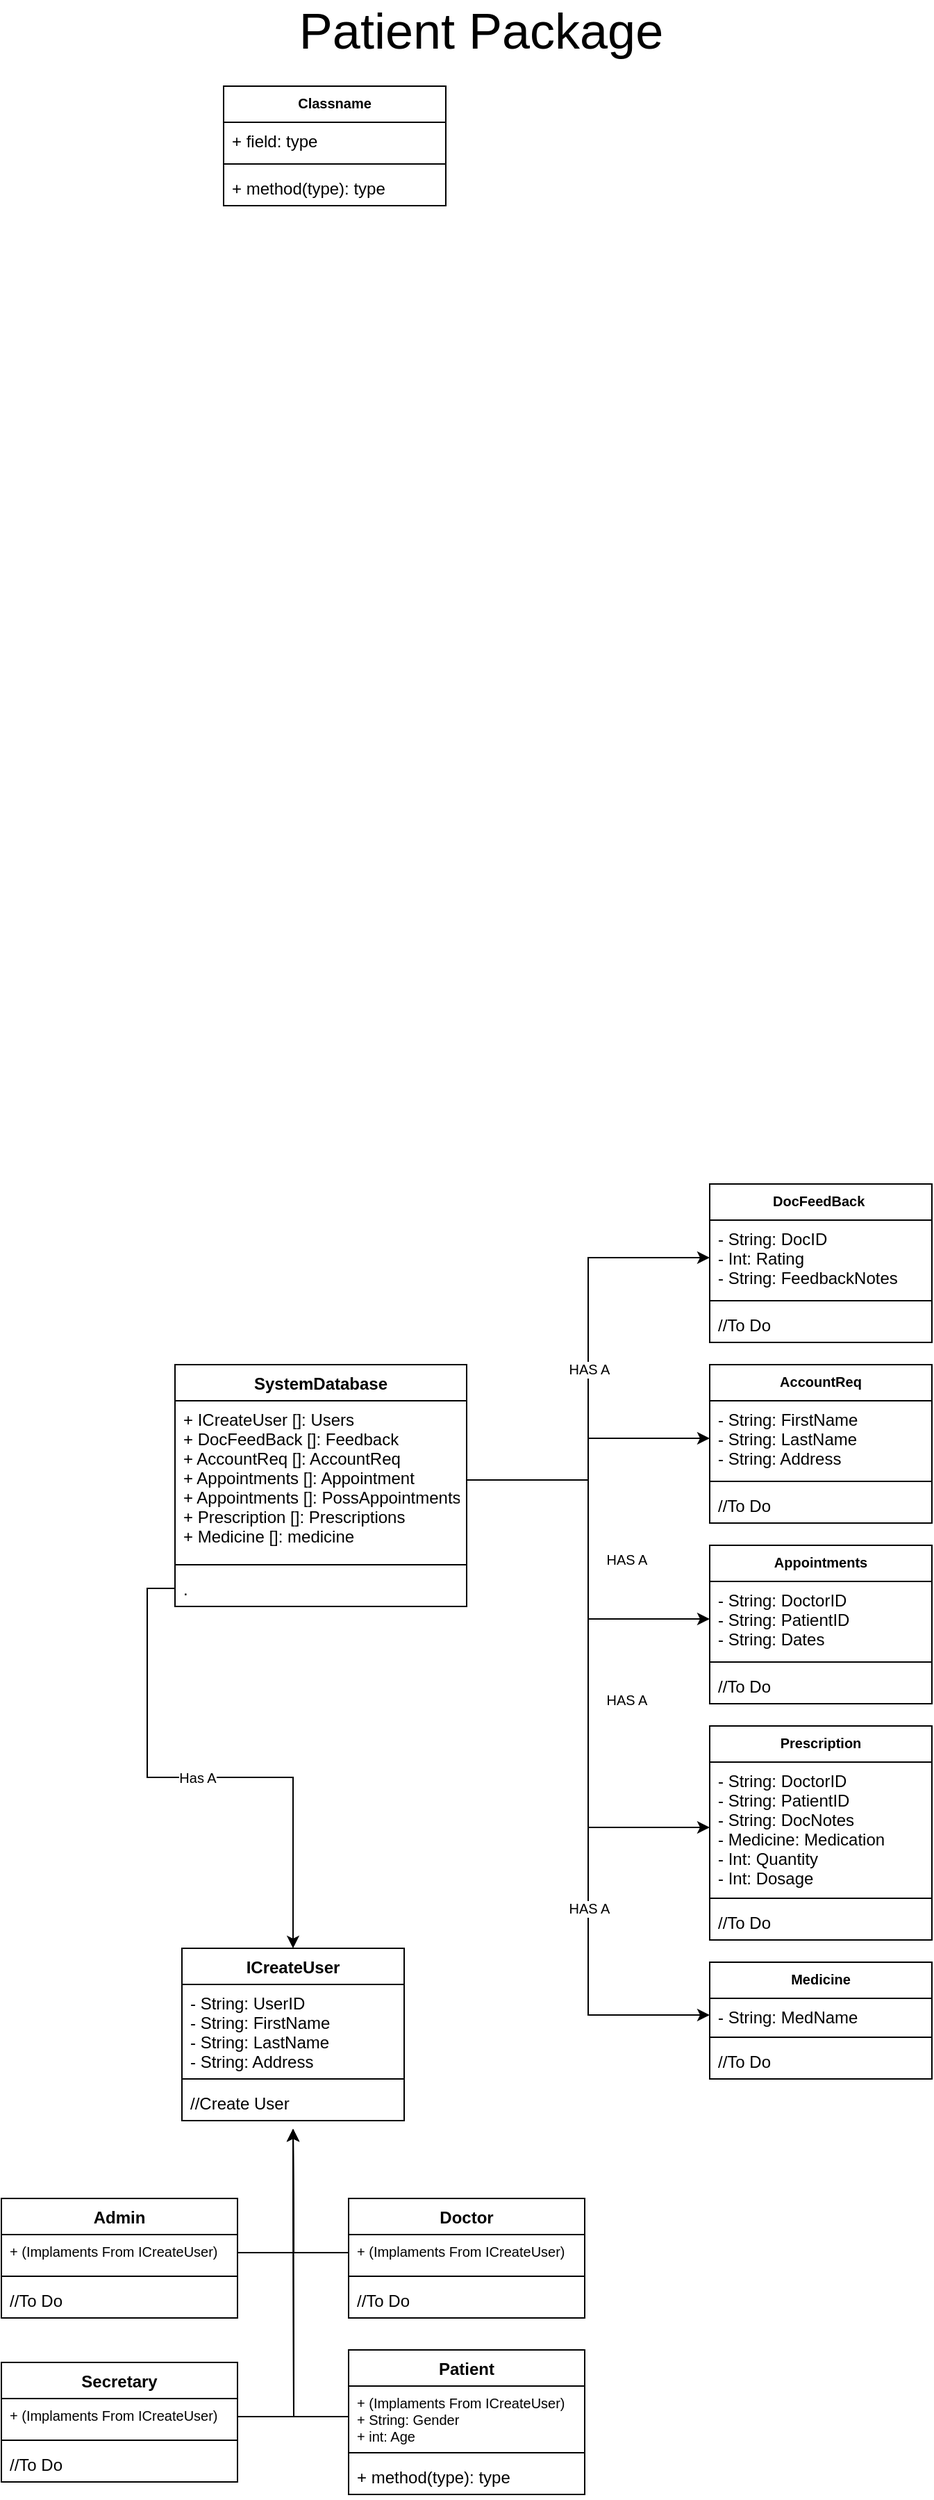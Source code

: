 <mxfile version="12.3.9" type="device" pages="1"><diagram id="LUstyogojIR9mtlSBGo2" name="Page-1"><mxGraphModel dx="787" dy="2984" grid="1" gridSize="10" guides="1" tooltips="1" connect="1" arrows="1" fold="1" page="1" pageScale="1" pageWidth="850" pageHeight="1100" math="0" shadow="0"><root><mxCell id="0"/><mxCell id="1" parent="0"/><mxCell id="MrFYxrxpy9zJQQ4sLkpW-1" value="ICreateUser&#10;" style="swimlane;fontStyle=1;align=center;verticalAlign=top;childLayout=stackLayout;horizontal=1;startSize=26;horizontalStack=0;resizeParent=1;resizeParentMax=0;resizeLast=0;collapsible=1;marginBottom=0;" vertex="1" parent="1"><mxGeometry x="170" y="-430" width="160" height="124" as="geometry"/></mxCell><mxCell id="MrFYxrxpy9zJQQ4sLkpW-2" value="- String: UserID&#10;- String: FirstName&#10;- String: LastName&#10;- String: Address " style="text;strokeColor=none;fillColor=none;align=left;verticalAlign=top;spacingLeft=4;spacingRight=4;overflow=hidden;rotatable=0;points=[[0,0.5],[1,0.5]];portConstraint=eastwest;" vertex="1" parent="MrFYxrxpy9zJQQ4sLkpW-1"><mxGeometry y="26" width="160" height="64" as="geometry"/></mxCell><mxCell id="MrFYxrxpy9zJQQ4sLkpW-3" value="" style="line;strokeWidth=1;fillColor=none;align=left;verticalAlign=middle;spacingTop=-1;spacingLeft=3;spacingRight=3;rotatable=0;labelPosition=right;points=[];portConstraint=eastwest;" vertex="1" parent="MrFYxrxpy9zJQQ4sLkpW-1"><mxGeometry y="90" width="160" height="8" as="geometry"/></mxCell><mxCell id="MrFYxrxpy9zJQQ4sLkpW-4" value="//Create User" style="text;strokeColor=none;fillColor=none;align=left;verticalAlign=top;spacingLeft=4;spacingRight=4;overflow=hidden;rotatable=0;points=[[0,0.5],[1,0.5]];portConstraint=eastwest;" vertex="1" parent="MrFYxrxpy9zJQQ4sLkpW-1"><mxGeometry y="98" width="160" height="26" as="geometry"/></mxCell><mxCell id="MrFYxrxpy9zJQQ4sLkpW-5" value="Admin" style="swimlane;fontStyle=1;align=center;verticalAlign=top;childLayout=stackLayout;horizontal=1;startSize=26;horizontalStack=0;resizeParent=1;resizeParentMax=0;resizeLast=0;collapsible=1;marginBottom=0;" vertex="1" parent="1"><mxGeometry x="40" y="-250" width="170" height="86" as="geometry"/></mxCell><mxCell id="MrFYxrxpy9zJQQ4sLkpW-6" value="+ (Implaments From ICreateUser)" style="text;strokeColor=none;fillColor=none;align=left;verticalAlign=top;spacingLeft=4;spacingRight=4;overflow=hidden;rotatable=0;points=[[0,0.5],[1,0.5]];portConstraint=eastwest;fontSize=10;" vertex="1" parent="MrFYxrxpy9zJQQ4sLkpW-5"><mxGeometry y="26" width="170" height="26" as="geometry"/></mxCell><mxCell id="MrFYxrxpy9zJQQ4sLkpW-7" value="" style="line;strokeWidth=1;fillColor=none;align=left;verticalAlign=middle;spacingTop=-1;spacingLeft=3;spacingRight=3;rotatable=0;labelPosition=right;points=[];portConstraint=eastwest;" vertex="1" parent="MrFYxrxpy9zJQQ4sLkpW-5"><mxGeometry y="52" width="170" height="8" as="geometry"/></mxCell><mxCell id="MrFYxrxpy9zJQQ4sLkpW-8" value="//To Do" style="text;strokeColor=none;fillColor=none;align=left;verticalAlign=top;spacingLeft=4;spacingRight=4;overflow=hidden;rotatable=0;points=[[0,0.5],[1,0.5]];portConstraint=eastwest;" vertex="1" parent="MrFYxrxpy9zJQQ4sLkpW-5"><mxGeometry y="60" width="170" height="26" as="geometry"/></mxCell><mxCell id="MrFYxrxpy9zJQQ4sLkpW-9" value="Doctor" style="swimlane;fontStyle=1;align=center;verticalAlign=top;childLayout=stackLayout;horizontal=1;startSize=26;horizontalStack=0;resizeParent=1;resizeParentMax=0;resizeLast=0;collapsible=1;marginBottom=0;" vertex="1" parent="1"><mxGeometry x="290" y="-250" width="170" height="86" as="geometry"/></mxCell><mxCell id="MrFYxrxpy9zJQQ4sLkpW-10" value="+ (Implaments From ICreateUser)" style="text;strokeColor=none;fillColor=none;align=left;verticalAlign=top;spacingLeft=4;spacingRight=4;overflow=hidden;rotatable=0;points=[[0,0.5],[1,0.5]];portConstraint=eastwest;fontSize=10;" vertex="1" parent="MrFYxrxpy9zJQQ4sLkpW-9"><mxGeometry y="26" width="170" height="26" as="geometry"/></mxCell><mxCell id="MrFYxrxpy9zJQQ4sLkpW-11" value="" style="line;strokeWidth=1;fillColor=none;align=left;verticalAlign=middle;spacingTop=-1;spacingLeft=3;spacingRight=3;rotatable=0;labelPosition=right;points=[];portConstraint=eastwest;" vertex="1" parent="MrFYxrxpy9zJQQ4sLkpW-9"><mxGeometry y="52" width="170" height="8" as="geometry"/></mxCell><mxCell id="MrFYxrxpy9zJQQ4sLkpW-12" value="//To Do&#10;" style="text;strokeColor=none;fillColor=none;align=left;verticalAlign=top;spacingLeft=4;spacingRight=4;overflow=hidden;rotatable=0;points=[[0,0.5],[1,0.5]];portConstraint=eastwest;" vertex="1" parent="MrFYxrxpy9zJQQ4sLkpW-9"><mxGeometry y="60" width="170" height="26" as="geometry"/></mxCell><mxCell id="MrFYxrxpy9zJQQ4sLkpW-13" value="Secretary" style="swimlane;fontStyle=1;align=center;verticalAlign=top;childLayout=stackLayout;horizontal=1;startSize=26;horizontalStack=0;resizeParent=1;resizeParentMax=0;resizeLast=0;collapsible=1;marginBottom=0;" vertex="1" parent="1"><mxGeometry x="40" y="-132" width="170" height="86" as="geometry"/></mxCell><mxCell id="MrFYxrxpy9zJQQ4sLkpW-14" value="+ (Implaments From ICreateUser)" style="text;strokeColor=none;fillColor=none;align=left;verticalAlign=top;spacingLeft=4;spacingRight=4;overflow=hidden;rotatable=0;points=[[0,0.5],[1,0.5]];portConstraint=eastwest;fontSize=10;" vertex="1" parent="MrFYxrxpy9zJQQ4sLkpW-13"><mxGeometry y="26" width="170" height="26" as="geometry"/></mxCell><mxCell id="MrFYxrxpy9zJQQ4sLkpW-15" value="" style="line;strokeWidth=1;fillColor=none;align=left;verticalAlign=middle;spacingTop=-1;spacingLeft=3;spacingRight=3;rotatable=0;labelPosition=right;points=[];portConstraint=eastwest;" vertex="1" parent="MrFYxrxpy9zJQQ4sLkpW-13"><mxGeometry y="52" width="170" height="8" as="geometry"/></mxCell><mxCell id="MrFYxrxpy9zJQQ4sLkpW-16" value="//To Do" style="text;strokeColor=none;fillColor=none;align=left;verticalAlign=top;spacingLeft=4;spacingRight=4;overflow=hidden;rotatable=0;points=[[0,0.5],[1,0.5]];portConstraint=eastwest;" vertex="1" parent="MrFYxrxpy9zJQQ4sLkpW-13"><mxGeometry y="60" width="170" height="26" as="geometry"/></mxCell><mxCell id="MrFYxrxpy9zJQQ4sLkpW-17" value="Patient" style="swimlane;fontStyle=1;align=center;verticalAlign=top;childLayout=stackLayout;horizontal=1;startSize=26;horizontalStack=0;resizeParent=1;resizeParentMax=0;resizeLast=0;collapsible=1;marginBottom=0;" vertex="1" parent="1"><mxGeometry x="290" y="-141" width="170" height="104" as="geometry"/></mxCell><mxCell id="MrFYxrxpy9zJQQ4sLkpW-18" value="+ (Implaments From ICreateUser)&#10;+ String: Gender&#10;+ int: Age" style="text;strokeColor=none;fillColor=none;align=left;verticalAlign=top;spacingLeft=4;spacingRight=4;overflow=hidden;rotatable=0;points=[[0,0.5],[1,0.5]];portConstraint=eastwest;fontSize=10;" vertex="1" parent="MrFYxrxpy9zJQQ4sLkpW-17"><mxGeometry y="26" width="170" height="44" as="geometry"/></mxCell><mxCell id="MrFYxrxpy9zJQQ4sLkpW-19" value="" style="line;strokeWidth=1;fillColor=none;align=left;verticalAlign=middle;spacingTop=-1;spacingLeft=3;spacingRight=3;rotatable=0;labelPosition=right;points=[];portConstraint=eastwest;" vertex="1" parent="MrFYxrxpy9zJQQ4sLkpW-17"><mxGeometry y="70" width="170" height="8" as="geometry"/></mxCell><mxCell id="MrFYxrxpy9zJQQ4sLkpW-20" value="+ method(type): type" style="text;strokeColor=none;fillColor=none;align=left;verticalAlign=top;spacingLeft=4;spacingRight=4;overflow=hidden;rotatable=0;points=[[0,0.5],[1,0.5]];portConstraint=eastwest;" vertex="1" parent="MrFYxrxpy9zJQQ4sLkpW-17"><mxGeometry y="78" width="170" height="26" as="geometry"/></mxCell><mxCell id="MrFYxrxpy9zJQQ4sLkpW-21" value="DocFeedBack " style="swimlane;fontStyle=1;align=center;verticalAlign=top;childLayout=stackLayout;horizontal=1;startSize=26;horizontalStack=0;resizeParent=1;resizeParentMax=0;resizeLast=0;collapsible=1;marginBottom=0;fontSize=10;" vertex="1" parent="1"><mxGeometry x="550" y="-980" width="160" height="114" as="geometry"/></mxCell><mxCell id="MrFYxrxpy9zJQQ4sLkpW-22" value="- String: DocID&#10;- Int: Rating&#10;- String: FeedbackNotes" style="text;strokeColor=none;fillColor=none;align=left;verticalAlign=top;spacingLeft=4;spacingRight=4;overflow=hidden;rotatable=0;points=[[0,0.5],[1,0.5]];portConstraint=eastwest;" vertex="1" parent="MrFYxrxpy9zJQQ4sLkpW-21"><mxGeometry y="26" width="160" height="54" as="geometry"/></mxCell><mxCell id="MrFYxrxpy9zJQQ4sLkpW-23" value="" style="line;strokeWidth=1;fillColor=none;align=left;verticalAlign=middle;spacingTop=-1;spacingLeft=3;spacingRight=3;rotatable=0;labelPosition=right;points=[];portConstraint=eastwest;" vertex="1" parent="MrFYxrxpy9zJQQ4sLkpW-21"><mxGeometry y="80" width="160" height="8" as="geometry"/></mxCell><mxCell id="MrFYxrxpy9zJQQ4sLkpW-24" value="//To Do" style="text;strokeColor=none;fillColor=none;align=left;verticalAlign=top;spacingLeft=4;spacingRight=4;overflow=hidden;rotatable=0;points=[[0,0.5],[1,0.5]];portConstraint=eastwest;" vertex="1" parent="MrFYxrxpy9zJQQ4sLkpW-21"><mxGeometry y="88" width="160" height="26" as="geometry"/></mxCell><mxCell id="MrFYxrxpy9zJQQ4sLkpW-25" value="AccountReq" style="swimlane;fontStyle=1;align=center;verticalAlign=top;childLayout=stackLayout;horizontal=1;startSize=26;horizontalStack=0;resizeParent=1;resizeParentMax=0;resizeLast=0;collapsible=1;marginBottom=0;fontSize=10;" vertex="1" parent="1"><mxGeometry x="550" y="-850" width="160" height="114" as="geometry"/></mxCell><mxCell id="MrFYxrxpy9zJQQ4sLkpW-26" value="- String: FirstName&#10;- String: LastName&#10;- String: Address" style="text;strokeColor=none;fillColor=none;align=left;verticalAlign=top;spacingLeft=4;spacingRight=4;overflow=hidden;rotatable=0;points=[[0,0.5],[1,0.5]];portConstraint=eastwest;" vertex="1" parent="MrFYxrxpy9zJQQ4sLkpW-25"><mxGeometry y="26" width="160" height="54" as="geometry"/></mxCell><mxCell id="MrFYxrxpy9zJQQ4sLkpW-27" value="" style="line;strokeWidth=1;fillColor=none;align=left;verticalAlign=middle;spacingTop=-1;spacingLeft=3;spacingRight=3;rotatable=0;labelPosition=right;points=[];portConstraint=eastwest;" vertex="1" parent="MrFYxrxpy9zJQQ4sLkpW-25"><mxGeometry y="80" width="160" height="8" as="geometry"/></mxCell><mxCell id="MrFYxrxpy9zJQQ4sLkpW-28" value="//To Do" style="text;strokeColor=none;fillColor=none;align=left;verticalAlign=top;spacingLeft=4;spacingRight=4;overflow=hidden;rotatable=0;points=[[0,0.5],[1,0.5]];portConstraint=eastwest;" vertex="1" parent="MrFYxrxpy9zJQQ4sLkpW-25"><mxGeometry y="88" width="160" height="26" as="geometry"/></mxCell><mxCell id="MrFYxrxpy9zJQQ4sLkpW-29" value="Appointments" style="swimlane;fontStyle=1;align=center;verticalAlign=top;childLayout=stackLayout;horizontal=1;startSize=26;horizontalStack=0;resizeParent=1;resizeParentMax=0;resizeLast=0;collapsible=1;marginBottom=0;fontSize=10;" vertex="1" parent="1"><mxGeometry x="550" y="-720" width="160" height="114" as="geometry"/></mxCell><mxCell id="MrFYxrxpy9zJQQ4sLkpW-30" value="- String: DoctorID&#10;- String: PatientID&#10;- String: Dates" style="text;strokeColor=none;fillColor=none;align=left;verticalAlign=top;spacingLeft=4;spacingRight=4;overflow=hidden;rotatable=0;points=[[0,0.5],[1,0.5]];portConstraint=eastwest;" vertex="1" parent="MrFYxrxpy9zJQQ4sLkpW-29"><mxGeometry y="26" width="160" height="54" as="geometry"/></mxCell><mxCell id="MrFYxrxpy9zJQQ4sLkpW-31" value="" style="line;strokeWidth=1;fillColor=none;align=left;verticalAlign=middle;spacingTop=-1;spacingLeft=3;spacingRight=3;rotatable=0;labelPosition=right;points=[];portConstraint=eastwest;" vertex="1" parent="MrFYxrxpy9zJQQ4sLkpW-29"><mxGeometry y="80" width="160" height="8" as="geometry"/></mxCell><mxCell id="MrFYxrxpy9zJQQ4sLkpW-32" value="//To Do" style="text;strokeColor=none;fillColor=none;align=left;verticalAlign=top;spacingLeft=4;spacingRight=4;overflow=hidden;rotatable=0;points=[[0,0.5],[1,0.5]];portConstraint=eastwest;" vertex="1" parent="MrFYxrxpy9zJQQ4sLkpW-29"><mxGeometry y="88" width="160" height="26" as="geometry"/></mxCell><mxCell id="MrFYxrxpy9zJQQ4sLkpW-33" value="Prescription" style="swimlane;fontStyle=1;align=center;verticalAlign=top;childLayout=stackLayout;horizontal=1;startSize=26;horizontalStack=0;resizeParent=1;resizeParentMax=0;resizeLast=0;collapsible=1;marginBottom=0;fontSize=10;" vertex="1" parent="1"><mxGeometry x="550" y="-590" width="160" height="154" as="geometry"/></mxCell><mxCell id="MrFYxrxpy9zJQQ4sLkpW-34" value="- String: DoctorID&#10;- String: PatientID&#10;- String: DocNotes&#10;- Medicine: Medication&#10;- Int: Quantity&#10;- Int: Dosage" style="text;strokeColor=none;fillColor=none;align=left;verticalAlign=top;spacingLeft=4;spacingRight=4;overflow=hidden;rotatable=0;points=[[0,0.5],[1,0.5]];portConstraint=eastwest;" vertex="1" parent="MrFYxrxpy9zJQQ4sLkpW-33"><mxGeometry y="26" width="160" height="94" as="geometry"/></mxCell><mxCell id="MrFYxrxpy9zJQQ4sLkpW-35" value="" style="line;strokeWidth=1;fillColor=none;align=left;verticalAlign=middle;spacingTop=-1;spacingLeft=3;spacingRight=3;rotatable=0;labelPosition=right;points=[];portConstraint=eastwest;" vertex="1" parent="MrFYxrxpy9zJQQ4sLkpW-33"><mxGeometry y="120" width="160" height="8" as="geometry"/></mxCell><mxCell id="MrFYxrxpy9zJQQ4sLkpW-36" value="//To Do" style="text;strokeColor=none;fillColor=none;align=left;verticalAlign=top;spacingLeft=4;spacingRight=4;overflow=hidden;rotatable=0;points=[[0,0.5],[1,0.5]];portConstraint=eastwest;" vertex="1" parent="MrFYxrxpy9zJQQ4sLkpW-33"><mxGeometry y="128" width="160" height="26" as="geometry"/></mxCell><mxCell id="MrFYxrxpy9zJQQ4sLkpW-37" value="Medicine" style="swimlane;fontStyle=1;align=center;verticalAlign=top;childLayout=stackLayout;horizontal=1;startSize=26;horizontalStack=0;resizeParent=1;resizeParentMax=0;resizeLast=0;collapsible=1;marginBottom=0;fontSize=10;" vertex="1" parent="1"><mxGeometry x="550" y="-420" width="160" height="84" as="geometry"/></mxCell><mxCell id="MrFYxrxpy9zJQQ4sLkpW-38" value="- String: MedName" style="text;strokeColor=none;fillColor=none;align=left;verticalAlign=top;spacingLeft=4;spacingRight=4;overflow=hidden;rotatable=0;points=[[0,0.5],[1,0.5]];portConstraint=eastwest;" vertex="1" parent="MrFYxrxpy9zJQQ4sLkpW-37"><mxGeometry y="26" width="160" height="24" as="geometry"/></mxCell><mxCell id="MrFYxrxpy9zJQQ4sLkpW-39" value="" style="line;strokeWidth=1;fillColor=none;align=left;verticalAlign=middle;spacingTop=-1;spacingLeft=3;spacingRight=3;rotatable=0;labelPosition=right;points=[];portConstraint=eastwest;" vertex="1" parent="MrFYxrxpy9zJQQ4sLkpW-37"><mxGeometry y="50" width="160" height="8" as="geometry"/></mxCell><mxCell id="MrFYxrxpy9zJQQ4sLkpW-40" value="//To Do" style="text;strokeColor=none;fillColor=none;align=left;verticalAlign=top;spacingLeft=4;spacingRight=4;overflow=hidden;rotatable=0;points=[[0,0.5],[1,0.5]];portConstraint=eastwest;" vertex="1" parent="MrFYxrxpy9zJQQ4sLkpW-37"><mxGeometry y="58" width="160" height="26" as="geometry"/></mxCell><mxCell id="MrFYxrxpy9zJQQ4sLkpW-41" value="SystemDatabase" style="swimlane;fontStyle=1;align=center;verticalAlign=top;childLayout=stackLayout;horizontal=1;startSize=26;horizontalStack=0;resizeParent=1;resizeParentMax=0;resizeLast=0;collapsible=1;marginBottom=0;" vertex="1" parent="1"><mxGeometry x="165" y="-850" width="210" height="174" as="geometry"/></mxCell><mxCell id="MrFYxrxpy9zJQQ4sLkpW-42" value="+ ICreateUser []: Users&#10;+ DocFeedBack []: Feedback&#10;+ AccountReq []: AccountReq&#10;+ Appointments []: Appointment&#10;+ Appointments []: PossAppointments&#10;+ Prescription []: Prescriptions&#10;+ Medicine []: medicine" style="text;strokeColor=none;fillColor=none;align=left;verticalAlign=top;spacingLeft=4;spacingRight=4;overflow=hidden;rotatable=0;points=[[0,0.5],[1,0.5]];portConstraint=eastwest;" vertex="1" parent="MrFYxrxpy9zJQQ4sLkpW-41"><mxGeometry y="26" width="210" height="114" as="geometry"/></mxCell><mxCell id="MrFYxrxpy9zJQQ4sLkpW-43" value="" style="line;strokeWidth=1;fillColor=none;align=left;verticalAlign=middle;spacingTop=-1;spacingLeft=3;spacingRight=3;rotatable=0;labelPosition=right;points=[];portConstraint=eastwest;" vertex="1" parent="MrFYxrxpy9zJQQ4sLkpW-41"><mxGeometry y="140" width="210" height="8" as="geometry"/></mxCell><mxCell id="MrFYxrxpy9zJQQ4sLkpW-44" value=".&#10;" style="text;strokeColor=none;fillColor=none;align=left;verticalAlign=top;spacingLeft=4;spacingRight=4;overflow=hidden;rotatable=0;points=[[0,0.5],[1,0.5]];portConstraint=eastwest;" vertex="1" parent="MrFYxrxpy9zJQQ4sLkpW-41"><mxGeometry y="148" width="210" height="26" as="geometry"/></mxCell><mxCell id="MrFYxrxpy9zJQQ4sLkpW-58" style="edgeStyle=orthogonalEdgeStyle;rounded=0;orthogonalLoop=1;jettySize=auto;html=1;exitX=1;exitY=0.5;exitDx=0;exitDy=0;fontSize=10;" edge="1" parent="1" source="MrFYxrxpy9zJQQ4sLkpW-14"><mxGeometry relative="1" as="geometry"><mxPoint x="250" y="-300" as="targetPoint"/></mxGeometry></mxCell><mxCell id="MrFYxrxpy9zJQQ4sLkpW-59" style="edgeStyle=orthogonalEdgeStyle;rounded=0;orthogonalLoop=1;jettySize=auto;html=1;exitX=0;exitY=0.5;exitDx=0;exitDy=0;fontSize=10;" edge="1" parent="1" source="MrFYxrxpy9zJQQ4sLkpW-18"><mxGeometry relative="1" as="geometry"><mxPoint x="250" y="-300" as="targetPoint"/></mxGeometry></mxCell><mxCell id="MrFYxrxpy9zJQQ4sLkpW-60" style="edgeStyle=orthogonalEdgeStyle;rounded=0;orthogonalLoop=1;jettySize=auto;html=1;exitX=1;exitY=0.5;exitDx=0;exitDy=0;fontSize=10;" edge="1" parent="1" source="MrFYxrxpy9zJQQ4sLkpW-6"><mxGeometry relative="1" as="geometry"><mxPoint x="250" y="-300" as="targetPoint"/></mxGeometry></mxCell><mxCell id="MrFYxrxpy9zJQQ4sLkpW-61" style="edgeStyle=orthogonalEdgeStyle;rounded=0;orthogonalLoop=1;jettySize=auto;html=1;exitX=0;exitY=0.5;exitDx=0;exitDy=0;fontSize=10;" edge="1" parent="1" source="MrFYxrxpy9zJQQ4sLkpW-10"><mxGeometry relative="1" as="geometry"><mxPoint x="250" y="-300" as="targetPoint"/></mxGeometry></mxCell><mxCell id="MrFYxrxpy9zJQQ4sLkpW-62" value="Has A" style="edgeStyle=orthogonalEdgeStyle;rounded=0;orthogonalLoop=1;jettySize=auto;html=1;entryX=0.5;entryY=0;entryDx=0;entryDy=0;fontSize=10;" edge="1" parent="1" source="MrFYxrxpy9zJQQ4sLkpW-44" target="MrFYxrxpy9zJQQ4sLkpW-1"><mxGeometry relative="1" as="geometry"/></mxCell><mxCell id="MrFYxrxpy9zJQQ4sLkpW-63" value="HAS A" style="edgeStyle=orthogonalEdgeStyle;rounded=0;orthogonalLoop=1;jettySize=auto;html=1;entryX=0;entryY=0.5;entryDx=0;entryDy=0;fontSize=10;" edge="1" parent="1" source="MrFYxrxpy9zJQQ4sLkpW-42" target="MrFYxrxpy9zJQQ4sLkpW-22"><mxGeometry relative="1" as="geometry"/></mxCell><mxCell id="MrFYxrxpy9zJQQ4sLkpW-64" style="edgeStyle=orthogonalEdgeStyle;rounded=0;orthogonalLoop=1;jettySize=auto;html=1;exitX=1;exitY=0.5;exitDx=0;exitDy=0;entryX=0;entryY=0.5;entryDx=0;entryDy=0;fontSize=10;" edge="1" parent="1" source="MrFYxrxpy9zJQQ4sLkpW-42" target="MrFYxrxpy9zJQQ4sLkpW-26"><mxGeometry relative="1" as="geometry"/></mxCell><mxCell id="MrFYxrxpy9zJQQ4sLkpW-66" value="HAS A" style="edgeStyle=orthogonalEdgeStyle;rounded=0;orthogonalLoop=1;jettySize=auto;html=1;exitX=1;exitY=0.5;exitDx=0;exitDy=0;entryX=0;entryY=0.5;entryDx=0;entryDy=0;fontSize=10;" edge="1" parent="1" source="MrFYxrxpy9zJQQ4sLkpW-42" target="MrFYxrxpy9zJQQ4sLkpW-30"><mxGeometry x="0.564" y="43" relative="1" as="geometry"><mxPoint as="offset"/></mxGeometry></mxCell><mxCell id="MrFYxrxpy9zJQQ4sLkpW-68" value="HAS A" style="edgeStyle=orthogonalEdgeStyle;rounded=0;orthogonalLoop=1;jettySize=auto;html=1;exitX=1;exitY=0.5;exitDx=0;exitDy=0;entryX=0;entryY=0.5;entryDx=0;entryDy=0;fontSize=10;" edge="1" parent="1" source="MrFYxrxpy9zJQQ4sLkpW-42" target="MrFYxrxpy9zJQQ4sLkpW-34"><mxGeometry x="0.153" y="27" relative="1" as="geometry"><mxPoint as="offset"/></mxGeometry></mxCell><mxCell id="MrFYxrxpy9zJQQ4sLkpW-69" value="HAS A" style="edgeStyle=orthogonalEdgeStyle;rounded=0;orthogonalLoop=1;jettySize=auto;html=1;fontSize=10;" edge="1" parent="1" source="MrFYxrxpy9zJQQ4sLkpW-42" target="MrFYxrxpy9zJQQ4sLkpW-38"><mxGeometry x="0.411" relative="1" as="geometry"><mxPoint as="offset"/></mxGeometry></mxCell><mxCell id="MrFYxrxpy9zJQQ4sLkpW-70" value="Classname" style="swimlane;fontStyle=1;align=center;verticalAlign=top;childLayout=stackLayout;horizontal=1;startSize=26;horizontalStack=0;resizeParent=1;resizeParentMax=0;resizeLast=0;collapsible=1;marginBottom=0;fontSize=10;" vertex="1" parent="1"><mxGeometry x="200" y="-1770" width="160" height="86" as="geometry"/></mxCell><mxCell id="MrFYxrxpy9zJQQ4sLkpW-71" value="+ field: type" style="text;strokeColor=none;fillColor=none;align=left;verticalAlign=top;spacingLeft=4;spacingRight=4;overflow=hidden;rotatable=0;points=[[0,0.5],[1,0.5]];portConstraint=eastwest;" vertex="1" parent="MrFYxrxpy9zJQQ4sLkpW-70"><mxGeometry y="26" width="160" height="26" as="geometry"/></mxCell><mxCell id="MrFYxrxpy9zJQQ4sLkpW-72" value="" style="line;strokeWidth=1;fillColor=none;align=left;verticalAlign=middle;spacingTop=-1;spacingLeft=3;spacingRight=3;rotatable=0;labelPosition=right;points=[];portConstraint=eastwest;" vertex="1" parent="MrFYxrxpy9zJQQ4sLkpW-70"><mxGeometry y="52" width="160" height="8" as="geometry"/></mxCell><mxCell id="MrFYxrxpy9zJQQ4sLkpW-73" value="+ method(type): type" style="text;strokeColor=none;fillColor=none;align=left;verticalAlign=top;spacingLeft=4;spacingRight=4;overflow=hidden;rotatable=0;points=[[0,0.5],[1,0.5]];portConstraint=eastwest;" vertex="1" parent="MrFYxrxpy9zJQQ4sLkpW-70"><mxGeometry y="60" width="160" height="26" as="geometry"/></mxCell><mxCell id="MrFYxrxpy9zJQQ4sLkpW-74" value="&lt;font style=&quot;font-size: 36px&quot;&gt;Patient Package&lt;/font&gt;" style="text;html=1;align=center;verticalAlign=middle;resizable=0;points=[];;autosize=1;fontSize=10;" vertex="1" parent="1"><mxGeometry x="245" y="-1825" width="280" height="30" as="geometry"/></mxCell></root></mxGraphModel></diagram></mxfile>